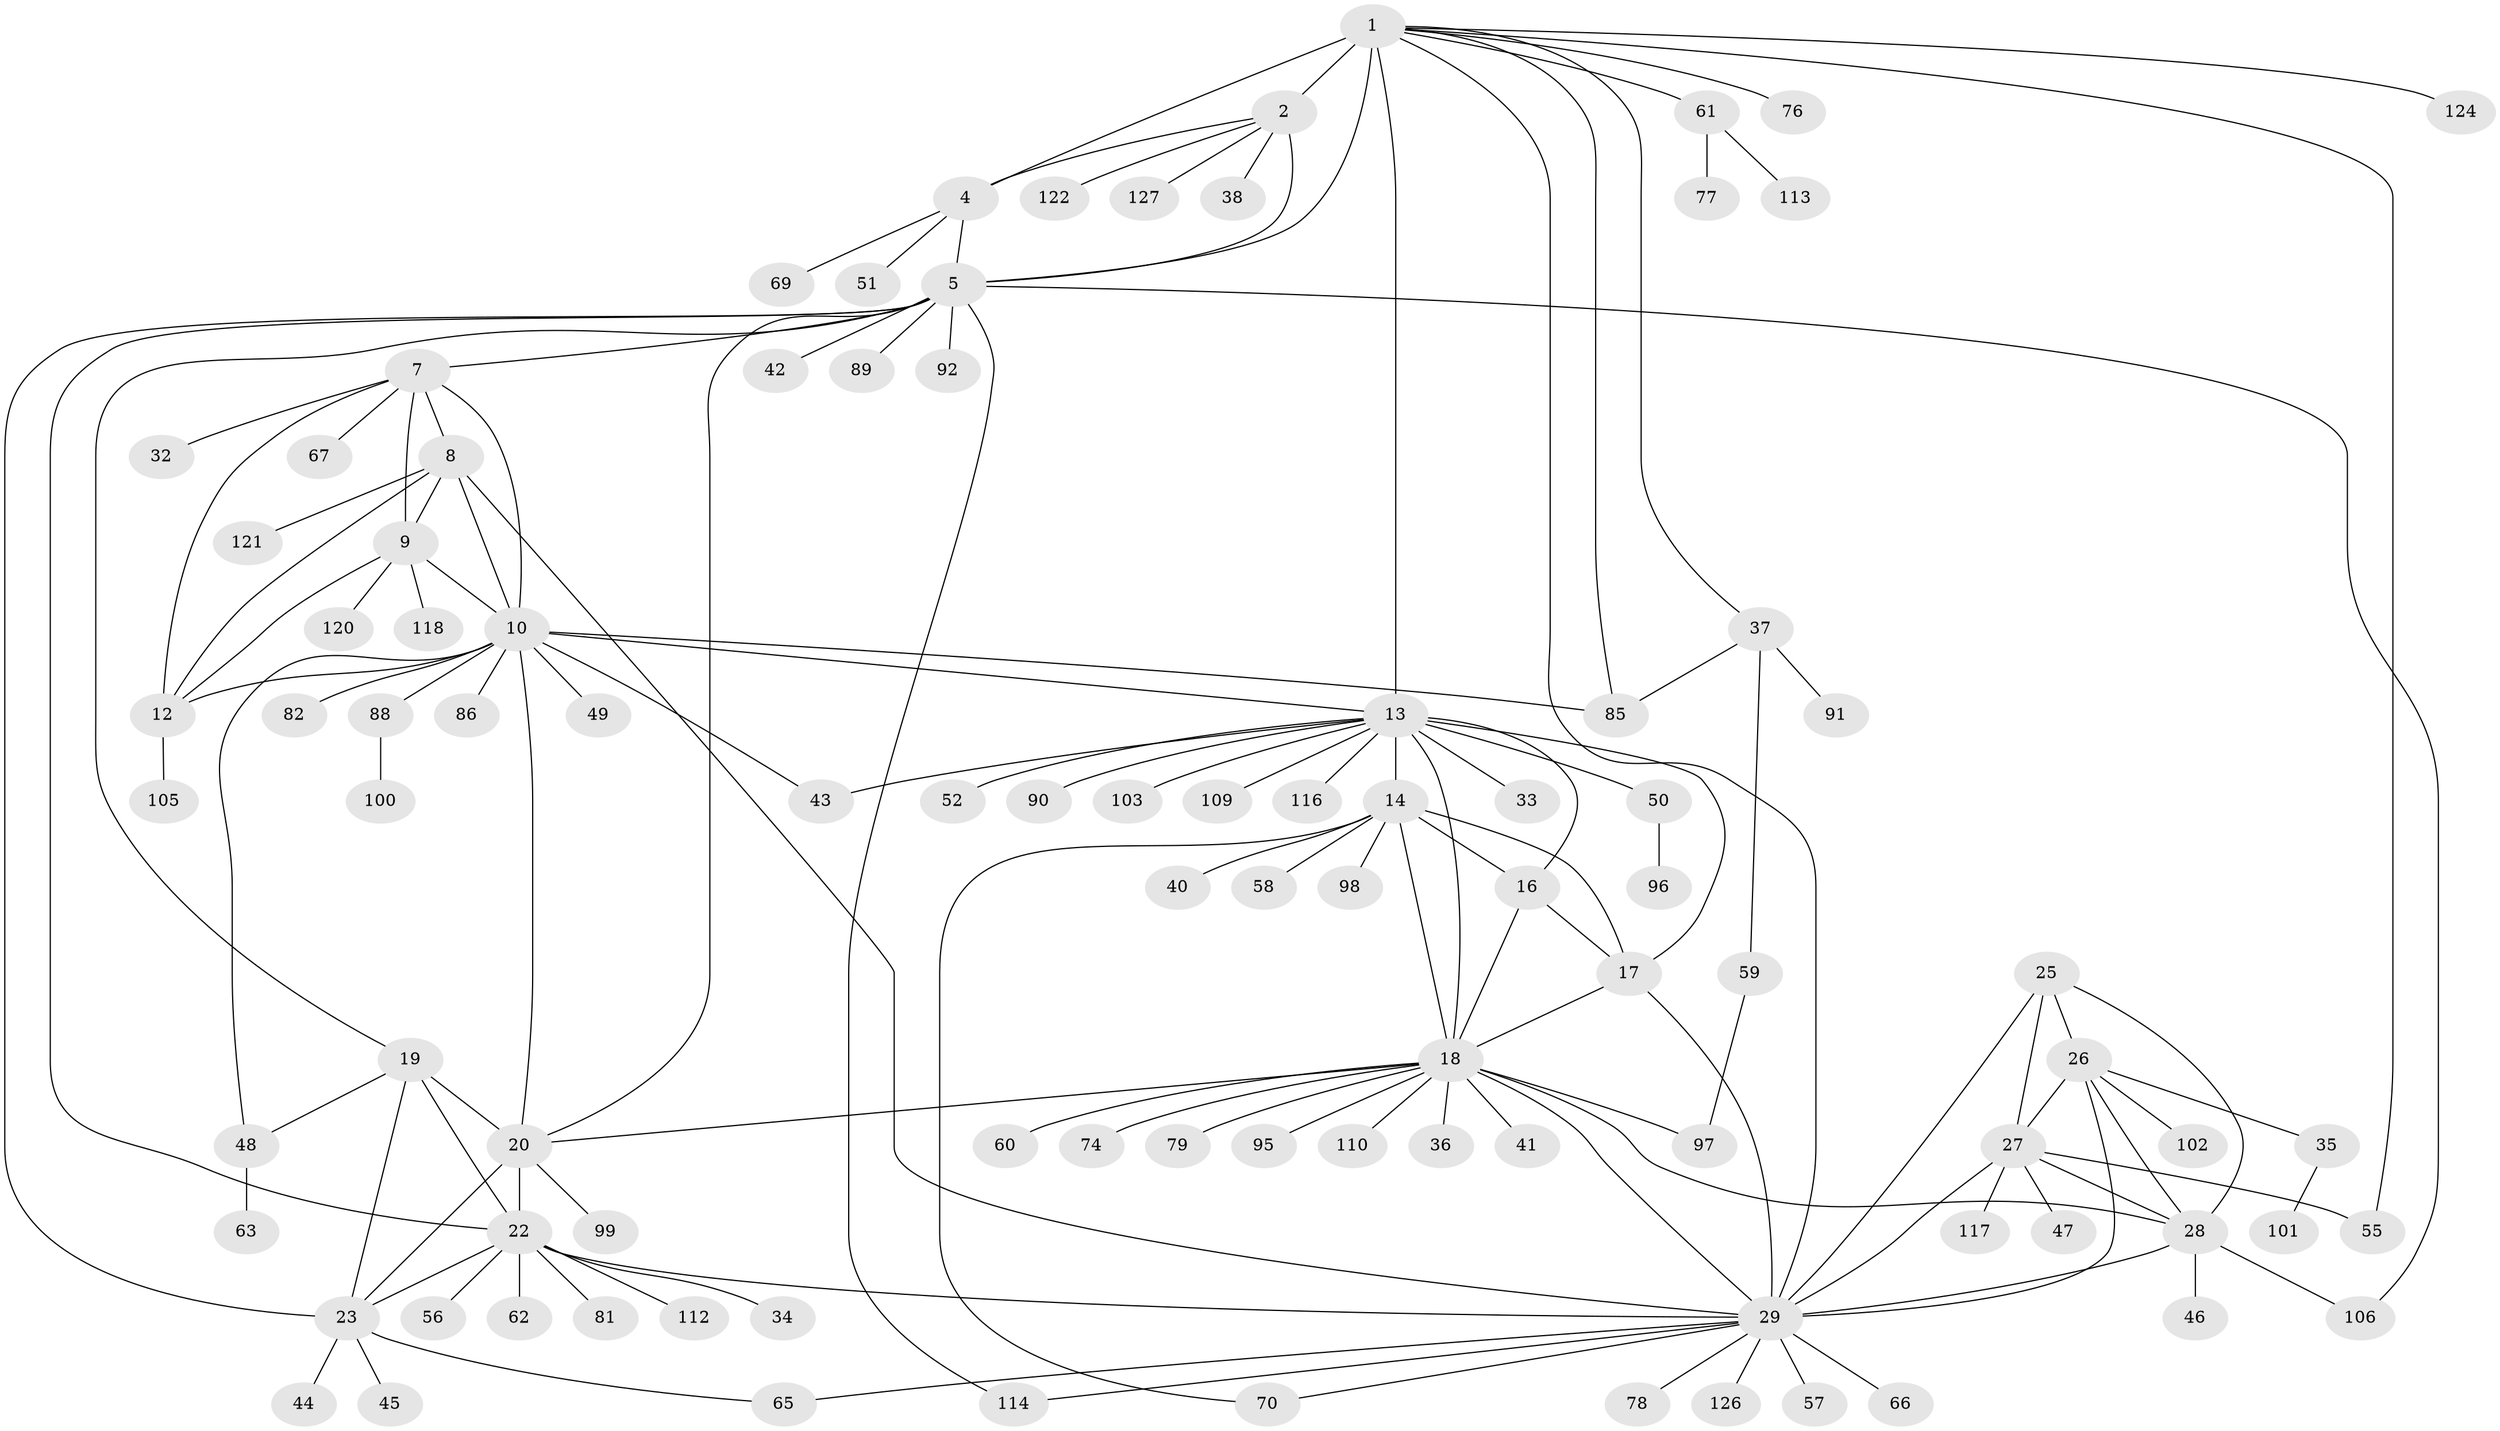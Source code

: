 // original degree distribution, {8: 0.047244094488188976, 5: 0.031496062992125984, 7: 0.03937007874015748, 10: 0.015748031496062992, 9: 0.031496062992125984, 11: 0.023622047244094488, 6: 0.023622047244094488, 15: 0.007874015748031496, 12: 0.007874015748031496, 18: 0.007874015748031496, 1: 0.5590551181102362, 2: 0.14173228346456693, 4: 0.015748031496062992, 3: 0.047244094488188976}
// Generated by graph-tools (version 1.1) at 2025/11/02/27/25 16:11:31]
// undirected, 96 vertices, 140 edges
graph export_dot {
graph [start="1"]
  node [color=gray90,style=filled];
  1 [super="+6"];
  2 [super="+3"];
  4;
  5 [super="+21"];
  7 [super="+115"];
  8 [super="+80"];
  9 [super="+93"];
  10 [super="+11"];
  12 [super="+54"];
  13 [super="+15"];
  14 [super="+111"];
  16;
  17 [super="+39"];
  18 [super="+75"];
  19;
  20 [super="+24"];
  22 [super="+83"];
  23 [super="+31"];
  25 [super="+30"];
  26 [super="+123"];
  27 [super="+71"];
  28 [super="+94"];
  29 [super="+68"];
  32;
  33;
  34;
  35 [super="+73"];
  36;
  37 [super="+87"];
  38;
  40;
  41;
  42;
  43;
  44;
  45;
  46;
  47;
  48;
  49;
  50;
  51 [super="+53"];
  52;
  55;
  56;
  57;
  58;
  59 [super="+64"];
  60;
  61 [super="+72"];
  62;
  63 [super="+104"];
  65;
  66;
  67;
  69;
  70 [super="+84"];
  74;
  76;
  77;
  78;
  79 [super="+125"];
  81;
  82;
  85;
  86;
  88 [super="+107"];
  89;
  90;
  91 [super="+108"];
  92;
  95;
  96;
  97 [super="+119"];
  98;
  99;
  100;
  101;
  102;
  103;
  105;
  106;
  109;
  110;
  112;
  113;
  114;
  116;
  117;
  118;
  120;
  121;
  122;
  124;
  126;
  127;
  1 -- 2 [weight=4];
  1 -- 4 [weight=2];
  1 -- 5 [weight=2];
  1 -- 29;
  1 -- 37;
  1 -- 76;
  1 -- 13;
  1 -- 85;
  1 -- 55;
  1 -- 124;
  1 -- 61;
  2 -- 4 [weight=2];
  2 -- 5 [weight=2];
  2 -- 38;
  2 -- 122;
  2 -- 127;
  4 -- 5;
  4 -- 51;
  4 -- 69;
  5 -- 7;
  5 -- 42;
  5 -- 106;
  5 -- 114;
  5 -- 19;
  5 -- 20 [weight=2];
  5 -- 22;
  5 -- 23;
  5 -- 89;
  5 -- 92;
  7 -- 8;
  7 -- 9;
  7 -- 10 [weight=2];
  7 -- 12;
  7 -- 32;
  7 -- 67;
  8 -- 9;
  8 -- 10 [weight=2];
  8 -- 12;
  8 -- 29;
  8 -- 121;
  9 -- 10 [weight=2];
  9 -- 12;
  9 -- 118;
  9 -- 120;
  10 -- 12 [weight=2];
  10 -- 85;
  10 -- 86;
  10 -- 88;
  10 -- 43;
  10 -- 13;
  10 -- 48;
  10 -- 49;
  10 -- 82;
  10 -- 20;
  12 -- 105;
  13 -- 14 [weight=2];
  13 -- 16 [weight=2];
  13 -- 17 [weight=2];
  13 -- 18 [weight=2];
  13 -- 33;
  13 -- 43;
  13 -- 50;
  13 -- 52;
  13 -- 103;
  13 -- 109;
  13 -- 116;
  13 -- 90;
  14 -- 16;
  14 -- 17;
  14 -- 18;
  14 -- 40;
  14 -- 58;
  14 -- 70;
  14 -- 98;
  16 -- 17;
  16 -- 18;
  17 -- 18;
  17 -- 29;
  18 -- 36;
  18 -- 41;
  18 -- 60;
  18 -- 74;
  18 -- 95;
  18 -- 97;
  18 -- 110;
  18 -- 28;
  18 -- 20;
  18 -- 29;
  18 -- 79;
  19 -- 20 [weight=2];
  19 -- 22;
  19 -- 23;
  19 -- 48;
  20 -- 22 [weight=2];
  20 -- 23 [weight=2];
  20 -- 99;
  22 -- 23;
  22 -- 29;
  22 -- 34;
  22 -- 56;
  22 -- 62;
  22 -- 81;
  22 -- 112;
  23 -- 44;
  23 -- 45;
  23 -- 65;
  25 -- 26 [weight=2];
  25 -- 27 [weight=2];
  25 -- 28 [weight=2];
  25 -- 29 [weight=2];
  26 -- 27;
  26 -- 28;
  26 -- 29;
  26 -- 35;
  26 -- 102;
  27 -- 28;
  27 -- 29;
  27 -- 47;
  27 -- 55;
  27 -- 117;
  28 -- 29;
  28 -- 46;
  28 -- 106;
  29 -- 57;
  29 -- 65;
  29 -- 66;
  29 -- 78;
  29 -- 114;
  29 -- 126;
  29 -- 70;
  35 -- 101;
  37 -- 59;
  37 -- 91;
  37 -- 85;
  48 -- 63;
  50 -- 96;
  59 -- 97;
  61 -- 77;
  61 -- 113;
  88 -- 100;
}
